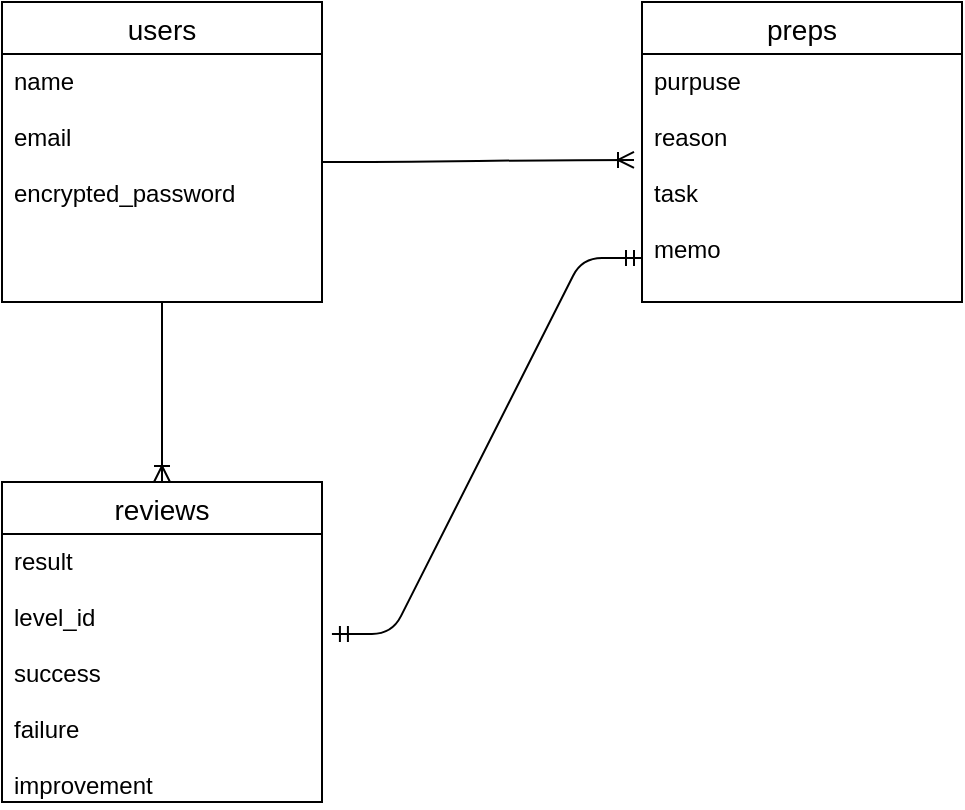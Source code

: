 <mxfile version="13.10.0" type="embed">
    <diagram id="LB1gIA5JCuKxTmfHQ9k8" name="ページ1">
        <mxGraphModel dx="311" dy="526" grid="1" gridSize="10" guides="1" tooltips="1" connect="1" arrows="1" fold="1" page="1" pageScale="1" pageWidth="827" pageHeight="1169" math="0" shadow="0">
            <root>
                <mxCell id="0"/>
                <mxCell id="1" parent="0"/>
                <mxCell id="2" value="users" style="swimlane;fontStyle=0;childLayout=stackLayout;horizontal=1;startSize=26;horizontalStack=0;resizeParent=1;resizeParentMax=0;resizeLast=0;collapsible=1;marginBottom=0;align=center;fontSize=14;" parent="1" vertex="1">
                    <mxGeometry x="120" y="200" width="160" height="150" as="geometry"/>
                </mxCell>
                <mxCell id="6" value="preps" style="swimlane;fontStyle=0;childLayout=stackLayout;horizontal=1;startSize=26;horizontalStack=0;resizeParent=1;resizeParentMax=0;resizeLast=0;collapsible=1;marginBottom=0;align=center;fontSize=14;" parent="1" vertex="1">
                    <mxGeometry x="440" y="200" width="160" height="150" as="geometry"/>
                </mxCell>
                <mxCell id="8" value="purpuse&#10;&#10;reason&#10;&#10;task&#10;&#10;memo&#10;&#10;&#10;" style="text;strokeColor=none;fillColor=none;spacingLeft=4;spacingRight=4;overflow=hidden;rotatable=0;points=[[0,0.5],[1,0.5]];portConstraint=eastwest;fontSize=12;" parent="6" vertex="1">
                    <mxGeometry y="26" width="160" height="124" as="geometry"/>
                </mxCell>
                <mxCell id="15" value="" style="edgeStyle=entityRelationEdgeStyle;fontSize=12;html=1;endArrow=ERoneToMany;entryX=-0.025;entryY=0.427;entryDx=0;entryDy=0;entryPerimeter=0;curved=1;" parent="1" target="8" edge="1">
                    <mxGeometry width="100" height="100" relative="1" as="geometry">
                        <mxPoint x="280" y="280" as="sourcePoint"/>
                        <mxPoint x="438" y="276" as="targetPoint"/>
                    </mxGeometry>
                </mxCell>
                <mxCell id="17" value="" style="edgeStyle=entityRelationEdgeStyle;fontSize=12;html=1;endArrow=ERmandOne;startArrow=ERmandOne;exitX=1.031;exitY=0.373;exitDx=0;exitDy=0;exitPerimeter=0;entryX=0;entryY=0.823;entryDx=0;entryDy=0;entryPerimeter=0;" parent="1" source="12" target="8" edge="1">
                    <mxGeometry width="100" height="100" relative="1" as="geometry">
                        <mxPoint x="340" y="440" as="sourcePoint"/>
                        <mxPoint x="440" y="340" as="targetPoint"/>
                    </mxGeometry>
                </mxCell>
                <mxCell id="10" value="reviews" style="swimlane;fontStyle=0;childLayout=stackLayout;horizontal=1;startSize=26;horizontalStack=0;resizeParent=1;resizeParentMax=0;resizeLast=0;collapsible=1;marginBottom=0;align=center;fontSize=14;" parent="1" vertex="1">
                    <mxGeometry x="120" y="440" width="160" height="160" as="geometry"/>
                </mxCell>
                <mxCell id="12" value="result&#10;&#10;level_id&#10;&#10;success&#10;&#10;failure&#10;&#10;improvement&#10;&#10;" style="text;strokeColor=none;fillColor=none;spacingLeft=4;spacingRight=4;overflow=hidden;rotatable=0;points=[[0,0.5],[1,0.5]];portConstraint=eastwest;fontSize=12;" parent="10" vertex="1">
                    <mxGeometry y="26" width="160" height="134" as="geometry"/>
                </mxCell>
                <mxCell id="3" value="name&#10;&#10;email&#10;&#10;encrypted_password&#10;" style="text;strokeColor=none;fillColor=none;spacingLeft=4;spacingRight=4;overflow=hidden;rotatable=0;points=[[0,0.5],[1,0.5]];portConstraint=eastwest;fontSize=12;" parent="1" vertex="1">
                    <mxGeometry x="120" y="226" width="160" height="124" as="geometry"/>
                </mxCell>
                <mxCell id="23" value="" style="fontSize=12;html=1;endArrow=ERoneToMany;entryX=0.5;entryY=0;entryDx=0;entryDy=0;" parent="1" target="10" edge="1">
                    <mxGeometry width="100" height="100" relative="1" as="geometry">
                        <mxPoint x="200" y="350" as="sourcePoint"/>
                        <mxPoint x="200" y="430" as="targetPoint"/>
                    </mxGeometry>
                </mxCell>
            </root>
        </mxGraphModel>
    </diagram>
</mxfile>